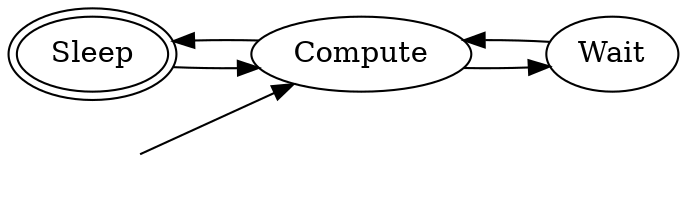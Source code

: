 digraph states {
	rankdir=LR;
	node [shape = oval, peripheries=2]; S;
	node [shape = oval, peripheries=1];
	_nil [style="invis"];
    _nil -> C;
	C -> W;
	W -> C;
	C -> S;
	S -> C;
	S [label = "Sleep"];
	W [label = "Wait"];
	C [label = "Compute"];
}